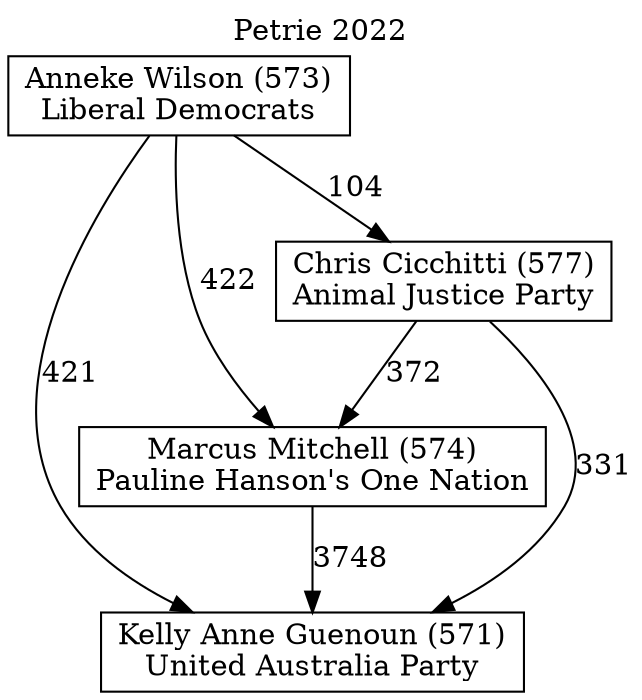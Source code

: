 // House preference flow
digraph "Kelly Anne Guenoun (571)_Petrie_2022" {
	graph [label="Petrie 2022" labelloc=t mclimit=10]
	node [shape=box]
	"Kelly Anne Guenoun (571)" [label="Kelly Anne Guenoun (571)
United Australia Party"]
	"Marcus Mitchell (574)" [label="Marcus Mitchell (574)
Pauline Hanson's One Nation"]
	"Chris Cicchitti (577)" [label="Chris Cicchitti (577)
Animal Justice Party"]
	"Anneke Wilson (573)" [label="Anneke Wilson (573)
Liberal Democrats"]
	"Marcus Mitchell (574)" -> "Kelly Anne Guenoun (571)" [label=3748]
	"Chris Cicchitti (577)" -> "Marcus Mitchell (574)" [label=372]
	"Anneke Wilson (573)" -> "Chris Cicchitti (577)" [label=104]
	"Chris Cicchitti (577)" -> "Kelly Anne Guenoun (571)" [label=331]
	"Anneke Wilson (573)" -> "Kelly Anne Guenoun (571)" [label=421]
	"Anneke Wilson (573)" -> "Marcus Mitchell (574)" [label=422]
}
